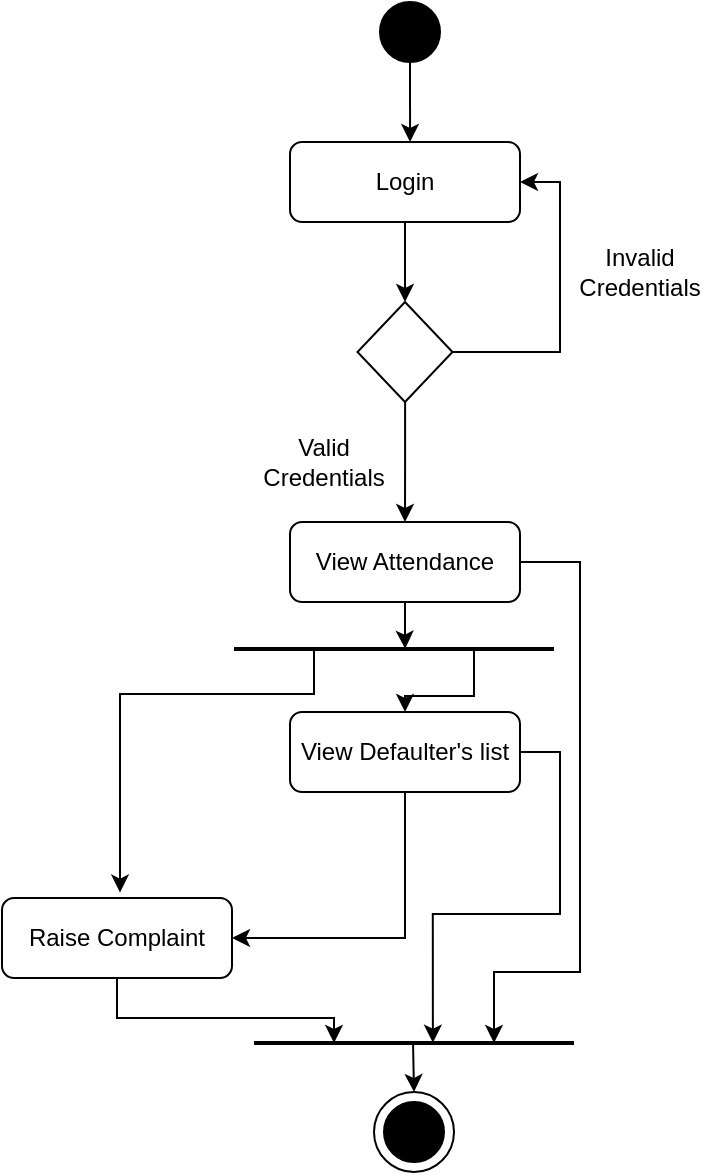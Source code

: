 <mxfile version="25.0.2">
  <diagram name="Page-1" id="Gh6__SAihMOtWdpNfaPe">
    <mxGraphModel dx="1313" dy="1876" grid="1" gridSize="10" guides="1" tooltips="1" connect="1" arrows="1" fold="1" page="1" pageScale="1" pageWidth="850" pageHeight="1100" math="0" shadow="0">
      <root>
        <mxCell id="0" />
        <mxCell id="1" parent="0" />
        <mxCell id="Yw2FF3qcAR3ipOKGPOBS-19" value="" style="ellipse;whiteSpace=wrap;html=1;aspect=fixed;fontSize=9;" vertex="1" parent="1">
          <mxGeometry x="337" y="530" width="40" height="40" as="geometry" />
        </mxCell>
        <mxCell id="Yw2FF3qcAR3ipOKGPOBS-2" style="edgeStyle=orthogonalEdgeStyle;rounded=0;orthogonalLoop=1;jettySize=auto;html=1;entryX=0.522;entryY=0;entryDx=0;entryDy=0;entryPerimeter=0;" edge="1" parent="1" source="Yw2FF3qcAR3ipOKGPOBS-1" target="Yw2FF3qcAR3ipOKGPOBS-3">
          <mxGeometry relative="1" as="geometry">
            <mxPoint x="355" y="45" as="targetPoint" />
          </mxGeometry>
        </mxCell>
        <mxCell id="Yw2FF3qcAR3ipOKGPOBS-1" value="" style="ellipse;whiteSpace=wrap;html=1;aspect=fixed;fillStyle=solid;fillColor=#000000;" vertex="1" parent="1">
          <mxGeometry x="340" y="-15" width="30" height="30" as="geometry" />
        </mxCell>
        <mxCell id="Yw2FF3qcAR3ipOKGPOBS-16" style="edgeStyle=orthogonalEdgeStyle;rounded=0;orthogonalLoop=1;jettySize=auto;html=1;entryX=0.5;entryY=0;entryDx=0;entryDy=0;" edge="1" parent="1" source="Yw2FF3qcAR3ipOKGPOBS-24" target="Yw2FF3qcAR3ipOKGPOBS-5">
          <mxGeometry relative="1" as="geometry" />
        </mxCell>
        <mxCell id="Yw2FF3qcAR3ipOKGPOBS-3" value="Login" style="rounded=1;whiteSpace=wrap;html=1;" vertex="1" parent="1">
          <mxGeometry x="295" y="55" width="115" height="40" as="geometry" />
        </mxCell>
        <mxCell id="Yw2FF3qcAR3ipOKGPOBS-22" style="edgeStyle=orthogonalEdgeStyle;rounded=0;orthogonalLoop=1;jettySize=auto;html=1;entryX=0.25;entryY=0.5;entryDx=0;entryDy=0;exitX=0.5;exitY=1;exitDx=0;exitDy=0;entryPerimeter=0;" edge="1" parent="1" source="Yw2FF3qcAR3ipOKGPOBS-8" target="Yw2FF3qcAR3ipOKGPOBS-35">
          <mxGeometry relative="1" as="geometry">
            <Array as="points">
              <mxPoint x="209" y="493" />
              <mxPoint x="317" y="493" />
            </Array>
          </mxGeometry>
        </mxCell>
        <mxCell id="Yw2FF3qcAR3ipOKGPOBS-8" value="Raise Complai&lt;span style=&quot;color: rgba(0, 0, 0, 0); font-family: monospace; font-size: 0px; text-align: start; text-wrap: nowrap;&quot;&gt;%3CmxGraphModel%3E%3Croot%3E%3CmxCell%20id%3D%220%22%2F%3E%3CmxCell%20id%3D%221%22%20parent%3D%220%22%2F%3E%3CmxCell%20id%3D%222%22%20value%3D%22View%20Attendance%22%20style%3D%22rounded%3D1%3BwhiteSpace%3Dwrap%3Bhtml%3D1%3B%22%20vertex%3D%221%22%20parent%3D%221%22%3E%3CmxGeometry%20x%3D%22200%22%20y%3D%22260%22%20width%3D%22115%22%20height%3D%2240%22%20as%3D%22geometry%22%2F%3E%3C%2FmxCell%3E%3C%2Froot%3E%3C%2FmxGraphModel%3E&lt;/span&gt;nt" style="rounded=1;whiteSpace=wrap;html=1;" vertex="1" parent="1">
          <mxGeometry x="151" y="433" width="115" height="40" as="geometry" />
        </mxCell>
        <mxCell id="Yw2FF3qcAR3ipOKGPOBS-20" style="edgeStyle=orthogonalEdgeStyle;rounded=0;orthogonalLoop=1;jettySize=auto;html=1;entryX=1;entryY=0.5;entryDx=0;entryDy=0;exitX=0.5;exitY=1;exitDx=0;exitDy=0;" edge="1" parent="1" source="Yw2FF3qcAR3ipOKGPOBS-9" target="Yw2FF3qcAR3ipOKGPOBS-8">
          <mxGeometry relative="1" as="geometry" />
        </mxCell>
        <mxCell id="Yw2FF3qcAR3ipOKGPOBS-21" style="edgeStyle=orthogonalEdgeStyle;rounded=0;orthogonalLoop=1;jettySize=auto;html=1;entryX=0.559;entryY=0.478;entryDx=0;entryDy=0;exitX=1;exitY=0.5;exitDx=0;exitDy=0;entryPerimeter=0;" edge="1" parent="1" source="Yw2FF3qcAR3ipOKGPOBS-9" target="Yw2FF3qcAR3ipOKGPOBS-35">
          <mxGeometry relative="1" as="geometry" />
        </mxCell>
        <mxCell id="Yw2FF3qcAR3ipOKGPOBS-9" value="View Defaulter&#39;s list" style="rounded=1;whiteSpace=wrap;html=1;" vertex="1" parent="1">
          <mxGeometry x="295" y="340" width="115" height="40" as="geometry" />
        </mxCell>
        <mxCell id="Yw2FF3qcAR3ipOKGPOBS-23" style="edgeStyle=orthogonalEdgeStyle;rounded=0;orthogonalLoop=1;jettySize=auto;html=1;entryX=0.75;entryY=0.5;entryDx=0;entryDy=0;exitX=1;exitY=0.5;exitDx=0;exitDy=0;entryPerimeter=0;" edge="1" parent="1" source="Yw2FF3qcAR3ipOKGPOBS-5" target="Yw2FF3qcAR3ipOKGPOBS-35">
          <mxGeometry relative="1" as="geometry">
            <Array as="points">
              <mxPoint x="440" y="265" />
              <mxPoint x="440" y="470" />
              <mxPoint x="397" y="470" />
            </Array>
          </mxGeometry>
        </mxCell>
        <mxCell id="Yw2FF3qcAR3ipOKGPOBS-5" value="View Attendance" style="rounded=1;whiteSpace=wrap;html=1;" vertex="1" parent="1">
          <mxGeometry x="295" y="245" width="115" height="40" as="geometry" />
        </mxCell>
        <mxCell id="Yw2FF3qcAR3ipOKGPOBS-17" value="" style="ellipse;whiteSpace=wrap;html=1;aspect=fixed;fillStyle=solid;fillColor=#000000;fontSize=9;" vertex="1" parent="1">
          <mxGeometry x="342" y="535" width="30" height="30" as="geometry" />
        </mxCell>
        <mxCell id="Yw2FF3qcAR3ipOKGPOBS-25" value="" style="edgeStyle=orthogonalEdgeStyle;rounded=0;orthogonalLoop=1;jettySize=auto;html=1;entryX=0.5;entryY=0;entryDx=0;entryDy=0;" edge="1" parent="1" source="Yw2FF3qcAR3ipOKGPOBS-3" target="Yw2FF3qcAR3ipOKGPOBS-24">
          <mxGeometry relative="1" as="geometry">
            <mxPoint x="353" y="95" as="sourcePoint" />
            <mxPoint x="353" y="245" as="targetPoint" />
          </mxGeometry>
        </mxCell>
        <mxCell id="Yw2FF3qcAR3ipOKGPOBS-26" style="edgeStyle=orthogonalEdgeStyle;rounded=0;orthogonalLoop=1;jettySize=auto;html=1;entryX=1;entryY=0.5;entryDx=0;entryDy=0;exitX=1;exitY=0.5;exitDx=0;exitDy=0;" edge="1" parent="1" source="Yw2FF3qcAR3ipOKGPOBS-24" target="Yw2FF3qcAR3ipOKGPOBS-3">
          <mxGeometry relative="1" as="geometry">
            <Array as="points">
              <mxPoint x="430" y="160" />
              <mxPoint x="430" y="75" />
            </Array>
          </mxGeometry>
        </mxCell>
        <mxCell id="Yw2FF3qcAR3ipOKGPOBS-24" value="" style="rhombus;whiteSpace=wrap;html=1;" vertex="1" parent="1">
          <mxGeometry x="328.75" y="135" width="47.5" height="50" as="geometry" />
        </mxCell>
        <mxCell id="Yw2FF3qcAR3ipOKGPOBS-28" value="Valid Credentials" style="text;html=1;align=center;verticalAlign=middle;whiteSpace=wrap;rounded=0;" vertex="1" parent="1">
          <mxGeometry x="282" y="200" width="60" height="30" as="geometry" />
        </mxCell>
        <mxCell id="Yw2FF3qcAR3ipOKGPOBS-29" value="Invalid Credentials" style="text;html=1;align=center;verticalAlign=middle;whiteSpace=wrap;rounded=0;" vertex="1" parent="1">
          <mxGeometry x="440" y="105" width="60" height="30" as="geometry" />
        </mxCell>
        <mxCell id="Yw2FF3qcAR3ipOKGPOBS-33" style="edgeStyle=orthogonalEdgeStyle;rounded=0;orthogonalLoop=1;jettySize=auto;html=1;entryX=0.5;entryY=0;entryDx=0;entryDy=0;exitX=0.75;exitY=0.5;exitDx=0;exitDy=0;exitPerimeter=0;" edge="1" parent="1" source="Yw2FF3qcAR3ipOKGPOBS-31" target="Yw2FF3qcAR3ipOKGPOBS-9">
          <mxGeometry relative="1" as="geometry" />
        </mxCell>
        <mxCell id="Yw2FF3qcAR3ipOKGPOBS-34" style="edgeStyle=orthogonalEdgeStyle;rounded=0;orthogonalLoop=1;jettySize=auto;html=1;entryX=0.505;entryY=-0.068;entryDx=0;entryDy=0;exitX=0.25;exitY=0.5;exitDx=0;exitDy=0;exitPerimeter=0;entryPerimeter=0;" edge="1" parent="1" source="Yw2FF3qcAR3ipOKGPOBS-31" target="Yw2FF3qcAR3ipOKGPOBS-8">
          <mxGeometry relative="1" as="geometry">
            <mxPoint x="337" y="330" as="sourcePoint" />
            <mxPoint x="238.5" y="456.5" as="targetPoint" />
            <Array as="points">
              <mxPoint x="307" y="331" />
              <mxPoint x="210" y="331" />
              <mxPoint x="210" y="430" />
            </Array>
          </mxGeometry>
        </mxCell>
        <mxCell id="Yw2FF3qcAR3ipOKGPOBS-31" value="" style="line;strokeWidth=2;html=1;" vertex="1" parent="1">
          <mxGeometry x="267" y="305" width="160" height="7" as="geometry" />
        </mxCell>
        <mxCell id="Yw2FF3qcAR3ipOKGPOBS-32" style="edgeStyle=orthogonalEdgeStyle;rounded=0;orthogonalLoop=1;jettySize=auto;html=1;entryX=0.535;entryY=0.477;entryDx=0;entryDy=0;entryPerimeter=0;" edge="1" parent="1" source="Yw2FF3qcAR3ipOKGPOBS-5" target="Yw2FF3qcAR3ipOKGPOBS-31">
          <mxGeometry relative="1" as="geometry" />
        </mxCell>
        <mxCell id="Yw2FF3qcAR3ipOKGPOBS-36" style="edgeStyle=orthogonalEdgeStyle;rounded=0;orthogonalLoop=1;jettySize=auto;html=1;entryX=0.5;entryY=0;entryDx=0;entryDy=0;exitX=0.497;exitY=0.477;exitDx=0;exitDy=0;exitPerimeter=0;" edge="1" parent="1" source="Yw2FF3qcAR3ipOKGPOBS-35" target="Yw2FF3qcAR3ipOKGPOBS-19">
          <mxGeometry relative="1" as="geometry" />
        </mxCell>
        <mxCell id="Yw2FF3qcAR3ipOKGPOBS-35" value="" style="line;strokeWidth=2;html=1;" vertex="1" parent="1">
          <mxGeometry x="277" y="502" width="160" height="7" as="geometry" />
        </mxCell>
      </root>
    </mxGraphModel>
  </diagram>
</mxfile>
